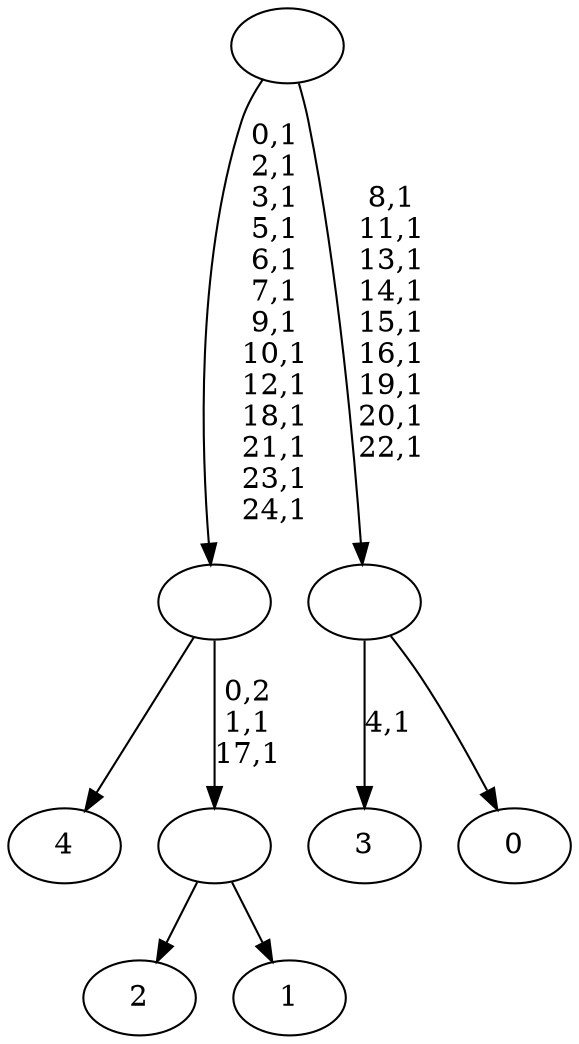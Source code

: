 digraph T {
	30 [label="4"]
	29 [label="3"]
	27 [label="2"]
	26 [label="1"]
	25 [label=""]
	23 [label=""]
	10 [label="0"]
	9 [label=""]
	0 [label=""]
	25 -> 27 [label=""]
	25 -> 26 [label=""]
	23 -> 25 [label="0,2\n1,1\n17,1"]
	23 -> 30 [label=""]
	9 -> 29 [label="4,1"]
	9 -> 10 [label=""]
	0 -> 9 [label="8,1\n11,1\n13,1\n14,1\n15,1\n16,1\n19,1\n20,1\n22,1"]
	0 -> 23 [label="0,1\n2,1\n3,1\n5,1\n6,1\n7,1\n9,1\n10,1\n12,1\n18,1\n21,1\n23,1\n24,1"]
}

